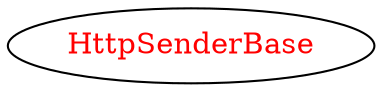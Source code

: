 digraph dependencyGraph {
 concentrate=true;
 ranksep="2.0";
 rankdir="LR"; 
 splines="ortho";
"HttpSenderBase" [fontcolor="red"];
}